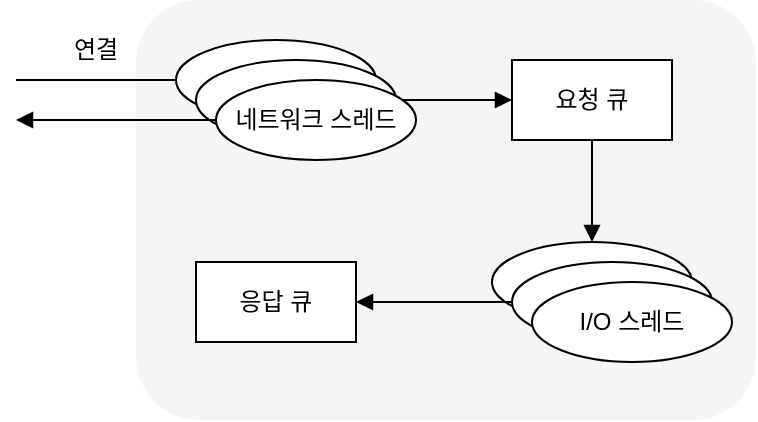 <mxfile version="24.7.17">
  <diagram name="Page-1" id="dCPUgscuuK9c2UTiG2F9">
    <mxGraphModel dx="1114" dy="821" grid="1" gridSize="10" guides="1" tooltips="1" connect="1" arrows="1" fold="1" page="1" pageScale="1" pageWidth="827" pageHeight="1169" math="0" shadow="0">
      <root>
        <mxCell id="0" />
        <mxCell id="1" parent="0" />
        <mxCell id="NgQLep-ozd4PjJoE9RYC-17" value="" style="rounded=1;whiteSpace=wrap;html=1;fillColor=#f5f5f5;fontColor=#333333;strokeColor=none;" vertex="1" parent="1">
          <mxGeometry x="100" y="100" width="310" height="210" as="geometry" />
        </mxCell>
        <mxCell id="NgQLep-ozd4PjJoE9RYC-1" value="" style="ellipse;whiteSpace=wrap;html=1;" vertex="1" parent="1">
          <mxGeometry x="120" y="120" width="100" height="40" as="geometry" />
        </mxCell>
        <mxCell id="NgQLep-ozd4PjJoE9RYC-13" style="edgeStyle=orthogonalEdgeStyle;rounded=0;orthogonalLoop=1;jettySize=auto;html=1;entryX=0;entryY=0.5;entryDx=0;entryDy=0;endArrow=block;endFill=1;" edge="1" parent="1" source="NgQLep-ozd4PjJoE9RYC-2" target="NgQLep-ozd4PjJoE9RYC-7">
          <mxGeometry relative="1" as="geometry" />
        </mxCell>
        <mxCell id="NgQLep-ozd4PjJoE9RYC-2" value="" style="ellipse;whiteSpace=wrap;html=1;" vertex="1" parent="1">
          <mxGeometry x="130" y="130" width="100" height="40" as="geometry" />
        </mxCell>
        <mxCell id="NgQLep-ozd4PjJoE9RYC-15" style="edgeStyle=orthogonalEdgeStyle;rounded=0;orthogonalLoop=1;jettySize=auto;html=1;endArrow=block;endFill=1;" edge="1" parent="1" source="NgQLep-ozd4PjJoE9RYC-3">
          <mxGeometry relative="1" as="geometry">
            <mxPoint x="40" y="160" as="targetPoint" />
          </mxGeometry>
        </mxCell>
        <mxCell id="NgQLep-ozd4PjJoE9RYC-3" value="네트워크 스레드" style="ellipse;whiteSpace=wrap;html=1;" vertex="1" parent="1">
          <mxGeometry x="140" y="140" width="100" height="40" as="geometry" />
        </mxCell>
        <mxCell id="NgQLep-ozd4PjJoE9RYC-4" value="" style="ellipse;whiteSpace=wrap;html=1;" vertex="1" parent="1">
          <mxGeometry x="278" y="221" width="100" height="40" as="geometry" />
        </mxCell>
        <mxCell id="NgQLep-ozd4PjJoE9RYC-12" style="edgeStyle=orthogonalEdgeStyle;rounded=0;orthogonalLoop=1;jettySize=auto;html=1;entryX=1;entryY=0.5;entryDx=0;entryDy=0;endArrow=block;endFill=1;" edge="1" parent="1" source="NgQLep-ozd4PjJoE9RYC-5" target="NgQLep-ozd4PjJoE9RYC-8">
          <mxGeometry relative="1" as="geometry" />
        </mxCell>
        <mxCell id="NgQLep-ozd4PjJoE9RYC-5" value="" style="ellipse;whiteSpace=wrap;html=1;" vertex="1" parent="1">
          <mxGeometry x="288" y="231" width="100" height="40" as="geometry" />
        </mxCell>
        <mxCell id="NgQLep-ozd4PjJoE9RYC-6" value="I/O 스레드" style="ellipse;whiteSpace=wrap;html=1;" vertex="1" parent="1">
          <mxGeometry x="298" y="241" width="100" height="40" as="geometry" />
        </mxCell>
        <mxCell id="NgQLep-ozd4PjJoE9RYC-11" style="edgeStyle=orthogonalEdgeStyle;rounded=0;orthogonalLoop=1;jettySize=auto;html=1;entryX=0.5;entryY=0;entryDx=0;entryDy=0;endArrow=block;endFill=1;" edge="1" parent="1" source="NgQLep-ozd4PjJoE9RYC-7" target="NgQLep-ozd4PjJoE9RYC-4">
          <mxGeometry relative="1" as="geometry" />
        </mxCell>
        <mxCell id="NgQLep-ozd4PjJoE9RYC-7" value="요청 큐" style="rounded=0;whiteSpace=wrap;html=1;" vertex="1" parent="1">
          <mxGeometry x="288" y="130" width="80" height="40" as="geometry" />
        </mxCell>
        <mxCell id="NgQLep-ozd4PjJoE9RYC-8" value="응답 큐" style="rounded=0;whiteSpace=wrap;html=1;" vertex="1" parent="1">
          <mxGeometry x="130" y="231" width="80" height="40" as="geometry" />
        </mxCell>
        <mxCell id="NgQLep-ozd4PjJoE9RYC-14" value="" style="endArrow=none;html=1;rounded=0;entryX=0;entryY=0.5;entryDx=0;entryDy=0;" edge="1" parent="1" target="NgQLep-ozd4PjJoE9RYC-1">
          <mxGeometry width="50" height="50" relative="1" as="geometry">
            <mxPoint x="40" y="140" as="sourcePoint" />
            <mxPoint x="440" y="400" as="targetPoint" />
          </mxGeometry>
        </mxCell>
        <mxCell id="NgQLep-ozd4PjJoE9RYC-16" value="연결" style="text;html=1;align=center;verticalAlign=middle;whiteSpace=wrap;rounded=0;" vertex="1" parent="1">
          <mxGeometry x="50" y="110" width="60" height="30" as="geometry" />
        </mxCell>
      </root>
    </mxGraphModel>
  </diagram>
</mxfile>
